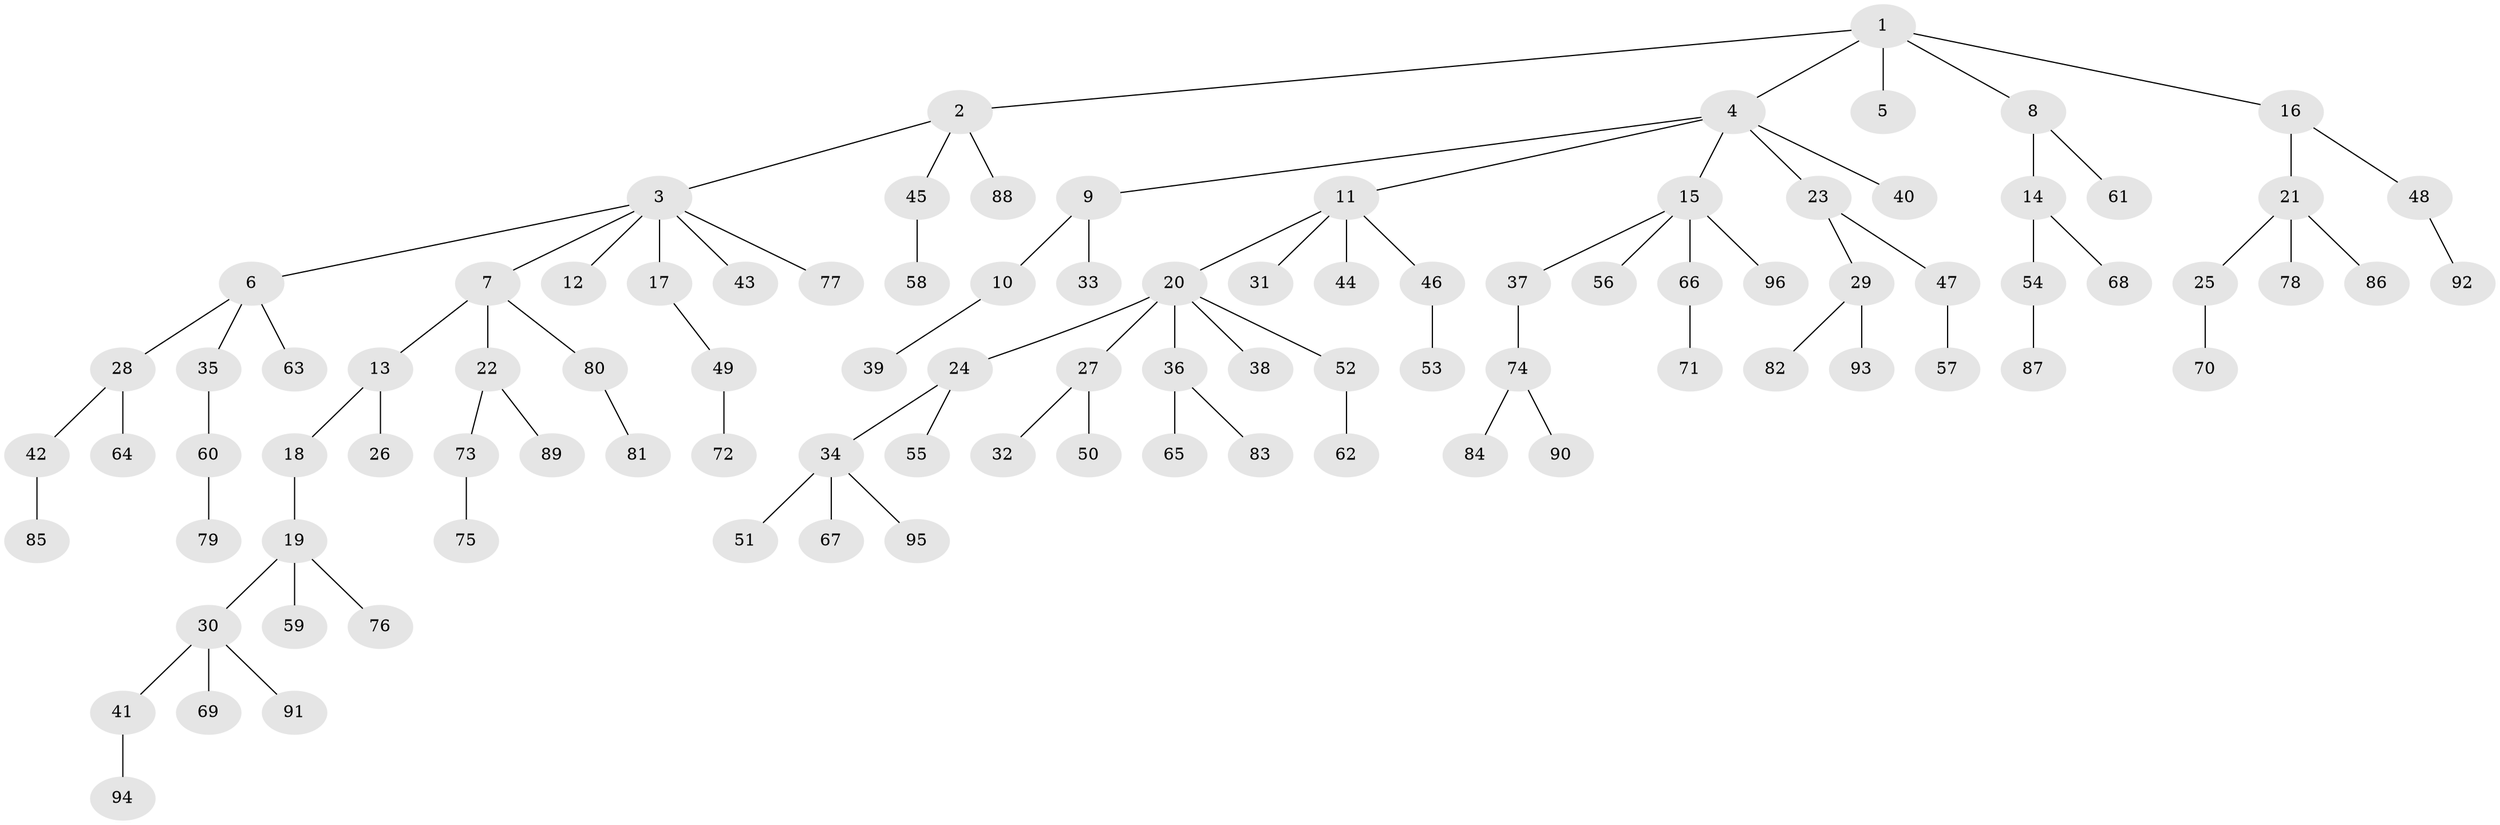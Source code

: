 // Generated by graph-tools (version 1.1) at 2025/50/03/09/25 03:50:18]
// undirected, 96 vertices, 95 edges
graph export_dot {
graph [start="1"]
  node [color=gray90,style=filled];
  1;
  2;
  3;
  4;
  5;
  6;
  7;
  8;
  9;
  10;
  11;
  12;
  13;
  14;
  15;
  16;
  17;
  18;
  19;
  20;
  21;
  22;
  23;
  24;
  25;
  26;
  27;
  28;
  29;
  30;
  31;
  32;
  33;
  34;
  35;
  36;
  37;
  38;
  39;
  40;
  41;
  42;
  43;
  44;
  45;
  46;
  47;
  48;
  49;
  50;
  51;
  52;
  53;
  54;
  55;
  56;
  57;
  58;
  59;
  60;
  61;
  62;
  63;
  64;
  65;
  66;
  67;
  68;
  69;
  70;
  71;
  72;
  73;
  74;
  75;
  76;
  77;
  78;
  79;
  80;
  81;
  82;
  83;
  84;
  85;
  86;
  87;
  88;
  89;
  90;
  91;
  92;
  93;
  94;
  95;
  96;
  1 -- 2;
  1 -- 4;
  1 -- 5;
  1 -- 8;
  1 -- 16;
  2 -- 3;
  2 -- 45;
  2 -- 88;
  3 -- 6;
  3 -- 7;
  3 -- 12;
  3 -- 17;
  3 -- 43;
  3 -- 77;
  4 -- 9;
  4 -- 11;
  4 -- 15;
  4 -- 23;
  4 -- 40;
  6 -- 28;
  6 -- 35;
  6 -- 63;
  7 -- 13;
  7 -- 22;
  7 -- 80;
  8 -- 14;
  8 -- 61;
  9 -- 10;
  9 -- 33;
  10 -- 39;
  11 -- 20;
  11 -- 31;
  11 -- 44;
  11 -- 46;
  13 -- 18;
  13 -- 26;
  14 -- 54;
  14 -- 68;
  15 -- 37;
  15 -- 56;
  15 -- 66;
  15 -- 96;
  16 -- 21;
  16 -- 48;
  17 -- 49;
  18 -- 19;
  19 -- 30;
  19 -- 59;
  19 -- 76;
  20 -- 24;
  20 -- 27;
  20 -- 36;
  20 -- 38;
  20 -- 52;
  21 -- 25;
  21 -- 78;
  21 -- 86;
  22 -- 73;
  22 -- 89;
  23 -- 29;
  23 -- 47;
  24 -- 34;
  24 -- 55;
  25 -- 70;
  27 -- 32;
  27 -- 50;
  28 -- 42;
  28 -- 64;
  29 -- 82;
  29 -- 93;
  30 -- 41;
  30 -- 69;
  30 -- 91;
  34 -- 51;
  34 -- 67;
  34 -- 95;
  35 -- 60;
  36 -- 65;
  36 -- 83;
  37 -- 74;
  41 -- 94;
  42 -- 85;
  45 -- 58;
  46 -- 53;
  47 -- 57;
  48 -- 92;
  49 -- 72;
  52 -- 62;
  54 -- 87;
  60 -- 79;
  66 -- 71;
  73 -- 75;
  74 -- 84;
  74 -- 90;
  80 -- 81;
}
